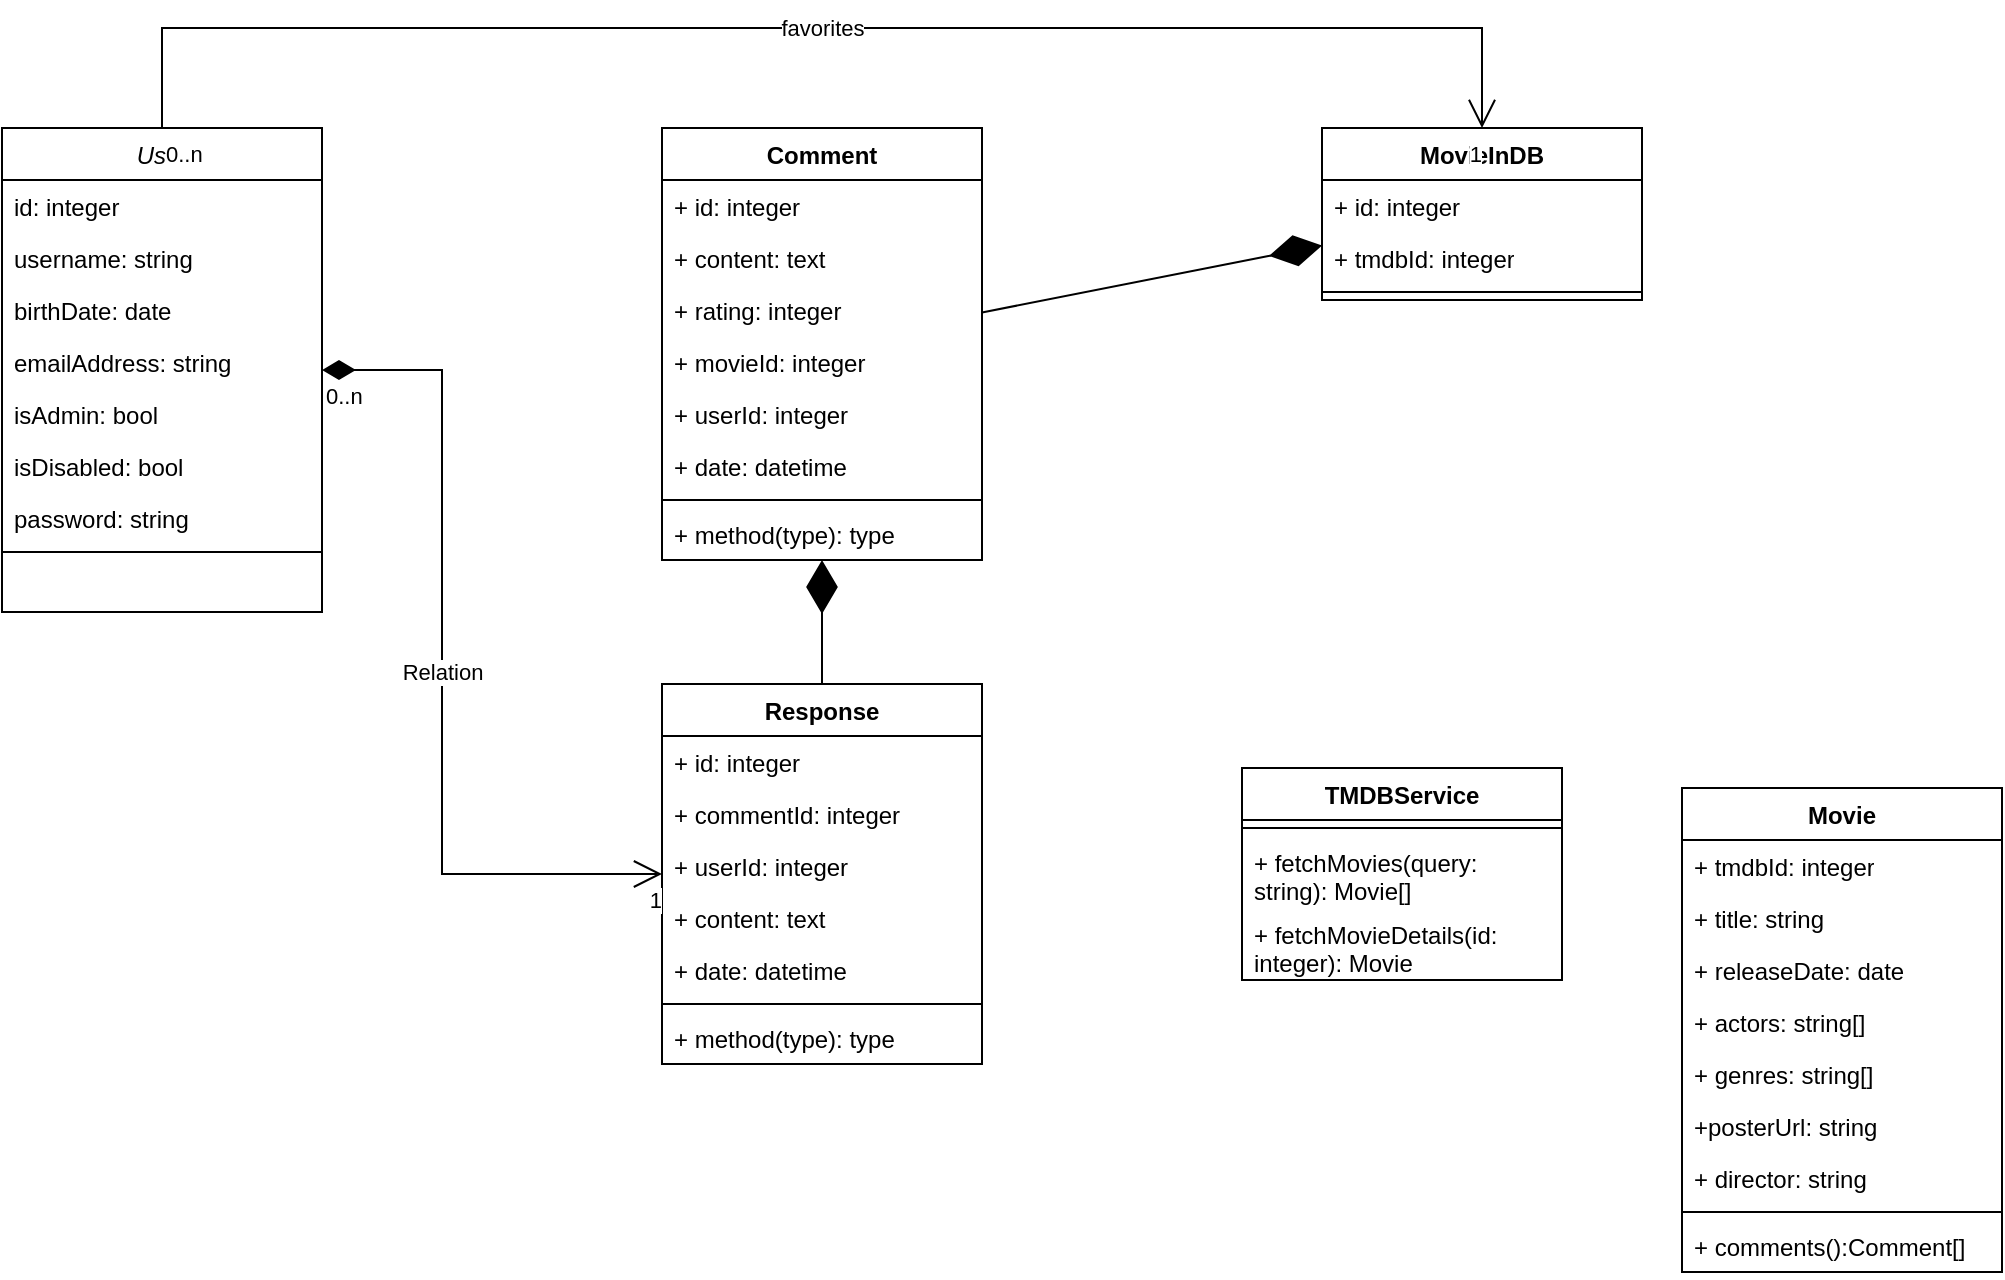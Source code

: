 <mxfile version="26.0.10">
  <diagram id="C5RBs43oDa-KdzZeNtuy" name="Page-1">
    <mxGraphModel dx="1122" dy="1888" grid="1" gridSize="10" guides="1" tooltips="1" connect="1" arrows="1" fold="1" page="1" pageScale="1" pageWidth="827" pageHeight="1169" math="0" shadow="0">
      <root>
        <mxCell id="WIyWlLk6GJQsqaUBKTNV-0" />
        <mxCell id="WIyWlLk6GJQsqaUBKTNV-1" parent="WIyWlLk6GJQsqaUBKTNV-0" />
        <mxCell id="zkfFHV4jXpPFQw0GAbJ--0" value="User" style="swimlane;fontStyle=2;align=center;verticalAlign=top;childLayout=stackLayout;horizontal=1;startSize=26;horizontalStack=0;resizeParent=1;resizeLast=0;collapsible=1;marginBottom=0;rounded=0;shadow=0;strokeWidth=1;" parent="WIyWlLk6GJQsqaUBKTNV-1" vertex="1">
          <mxGeometry x="20" y="60" width="160" height="242" as="geometry">
            <mxRectangle x="230" y="140" width="160" height="26" as="alternateBounds" />
          </mxGeometry>
        </mxCell>
        <mxCell id="yIy8Lkjd14xjy95dr4pB-19" value="id: integer" style="text;align=left;verticalAlign=top;spacingLeft=4;spacingRight=4;overflow=hidden;rotatable=0;points=[[0,0.5],[1,0.5]];portConstraint=eastwest;" vertex="1" parent="zkfFHV4jXpPFQw0GAbJ--0">
          <mxGeometry y="26" width="160" height="26" as="geometry" />
        </mxCell>
        <mxCell id="zkfFHV4jXpPFQw0GAbJ--1" value="username: string" style="text;align=left;verticalAlign=top;spacingLeft=4;spacingRight=4;overflow=hidden;rotatable=0;points=[[0,0.5],[1,0.5]];portConstraint=eastwest;" parent="zkfFHV4jXpPFQw0GAbJ--0" vertex="1">
          <mxGeometry y="52" width="160" height="26" as="geometry" />
        </mxCell>
        <mxCell id="zkfFHV4jXpPFQw0GAbJ--2" value="birthDate: date" style="text;align=left;verticalAlign=top;spacingLeft=4;spacingRight=4;overflow=hidden;rotatable=0;points=[[0,0.5],[1,0.5]];portConstraint=eastwest;rounded=0;shadow=0;html=0;" parent="zkfFHV4jXpPFQw0GAbJ--0" vertex="1">
          <mxGeometry y="78" width="160" height="26" as="geometry" />
        </mxCell>
        <mxCell id="zkfFHV4jXpPFQw0GAbJ--3" value="emailAddress: string" style="text;align=left;verticalAlign=top;spacingLeft=4;spacingRight=4;overflow=hidden;rotatable=0;points=[[0,0.5],[1,0.5]];portConstraint=eastwest;rounded=0;shadow=0;html=0;" parent="zkfFHV4jXpPFQw0GAbJ--0" vertex="1">
          <mxGeometry y="104" width="160" height="26" as="geometry" />
        </mxCell>
        <mxCell id="yIy8Lkjd14xjy95dr4pB-4" value="isAdmin: bool" style="text;align=left;verticalAlign=top;spacingLeft=4;spacingRight=4;overflow=hidden;rotatable=0;points=[[0,0.5],[1,0.5]];portConstraint=eastwest;rounded=0;shadow=0;html=0;" vertex="1" parent="zkfFHV4jXpPFQw0GAbJ--0">
          <mxGeometry y="130" width="160" height="26" as="geometry" />
        </mxCell>
        <mxCell id="yIy8Lkjd14xjy95dr4pB-5" value="isDisabled: bool" style="text;align=left;verticalAlign=top;spacingLeft=4;spacingRight=4;overflow=hidden;rotatable=0;points=[[0,0.5],[1,0.5]];portConstraint=eastwest;rounded=0;shadow=0;html=0;" vertex="1" parent="zkfFHV4jXpPFQw0GAbJ--0">
          <mxGeometry y="156" width="160" height="26" as="geometry" />
        </mxCell>
        <mxCell id="yIy8Lkjd14xjy95dr4pB-7" value="password: string" style="text;align=left;verticalAlign=top;spacingLeft=4;spacingRight=4;overflow=hidden;rotatable=0;points=[[0,0.5],[1,0.5]];portConstraint=eastwest;rounded=0;shadow=0;html=0;" vertex="1" parent="zkfFHV4jXpPFQw0GAbJ--0">
          <mxGeometry y="182" width="160" height="26" as="geometry" />
        </mxCell>
        <mxCell id="zkfFHV4jXpPFQw0GAbJ--4" value="" style="line;html=1;strokeWidth=1;align=left;verticalAlign=middle;spacingTop=-1;spacingLeft=3;spacingRight=3;rotatable=0;labelPosition=right;points=[];portConstraint=eastwest;" parent="zkfFHV4jXpPFQw0GAbJ--0" vertex="1">
          <mxGeometry y="208" width="160" height="8" as="geometry" />
        </mxCell>
        <mxCell id="yIy8Lkjd14xjy95dr4pB-8" value="&lt;div&gt;Comment&lt;/div&gt;" style="swimlane;fontStyle=1;align=center;verticalAlign=top;childLayout=stackLayout;horizontal=1;startSize=26;horizontalStack=0;resizeParent=1;resizeParentMax=0;resizeLast=0;collapsible=1;marginBottom=0;whiteSpace=wrap;html=1;" vertex="1" parent="WIyWlLk6GJQsqaUBKTNV-1">
          <mxGeometry x="350" y="60" width="160" height="216" as="geometry" />
        </mxCell>
        <mxCell id="yIy8Lkjd14xjy95dr4pB-23" value="+ id: integer" style="text;strokeColor=none;fillColor=none;align=left;verticalAlign=top;spacingLeft=4;spacingRight=4;overflow=hidden;rotatable=0;points=[[0,0.5],[1,0.5]];portConstraint=eastwest;whiteSpace=wrap;html=1;" vertex="1" parent="yIy8Lkjd14xjy95dr4pB-8">
          <mxGeometry y="26" width="160" height="26" as="geometry" />
        </mxCell>
        <mxCell id="yIy8Lkjd14xjy95dr4pB-9" value="+ content: text" style="text;strokeColor=none;fillColor=none;align=left;verticalAlign=top;spacingLeft=4;spacingRight=4;overflow=hidden;rotatable=0;points=[[0,0.5],[1,0.5]];portConstraint=eastwest;whiteSpace=wrap;html=1;" vertex="1" parent="yIy8Lkjd14xjy95dr4pB-8">
          <mxGeometry y="52" width="160" height="26" as="geometry" />
        </mxCell>
        <mxCell id="yIy8Lkjd14xjy95dr4pB-12" value="&lt;div&gt;+ rating: integer&lt;/div&gt;" style="text;strokeColor=none;fillColor=none;align=left;verticalAlign=top;spacingLeft=4;spacingRight=4;overflow=hidden;rotatable=0;points=[[0,0.5],[1,0.5]];portConstraint=eastwest;whiteSpace=wrap;html=1;" vertex="1" parent="yIy8Lkjd14xjy95dr4pB-8">
          <mxGeometry y="78" width="160" height="26" as="geometry" />
        </mxCell>
        <mxCell id="yIy8Lkjd14xjy95dr4pB-13" value="+ movieId: integer" style="text;strokeColor=none;fillColor=none;align=left;verticalAlign=top;spacingLeft=4;spacingRight=4;overflow=hidden;rotatable=0;points=[[0,0.5],[1,0.5]];portConstraint=eastwest;whiteSpace=wrap;html=1;" vertex="1" parent="yIy8Lkjd14xjy95dr4pB-8">
          <mxGeometry y="104" width="160" height="26" as="geometry" />
        </mxCell>
        <mxCell id="yIy8Lkjd14xjy95dr4pB-14" value="+ userId: integer" style="text;strokeColor=none;fillColor=none;align=left;verticalAlign=top;spacingLeft=4;spacingRight=4;overflow=hidden;rotatable=0;points=[[0,0.5],[1,0.5]];portConstraint=eastwest;whiteSpace=wrap;html=1;" vertex="1" parent="yIy8Lkjd14xjy95dr4pB-8">
          <mxGeometry y="130" width="160" height="26" as="geometry" />
        </mxCell>
        <mxCell id="yIy8Lkjd14xjy95dr4pB-52" value="+ date: datetime" style="text;strokeColor=none;fillColor=none;align=left;verticalAlign=top;spacingLeft=4;spacingRight=4;overflow=hidden;rotatable=0;points=[[0,0.5],[1,0.5]];portConstraint=eastwest;whiteSpace=wrap;html=1;" vertex="1" parent="yIy8Lkjd14xjy95dr4pB-8">
          <mxGeometry y="156" width="160" height="26" as="geometry" />
        </mxCell>
        <mxCell id="yIy8Lkjd14xjy95dr4pB-10" value="" style="line;strokeWidth=1;fillColor=none;align=left;verticalAlign=middle;spacingTop=-1;spacingLeft=3;spacingRight=3;rotatable=0;labelPosition=right;points=[];portConstraint=eastwest;strokeColor=inherit;" vertex="1" parent="yIy8Lkjd14xjy95dr4pB-8">
          <mxGeometry y="182" width="160" height="8" as="geometry" />
        </mxCell>
        <mxCell id="yIy8Lkjd14xjy95dr4pB-11" value="+ method(type): type" style="text;strokeColor=none;fillColor=none;align=left;verticalAlign=top;spacingLeft=4;spacingRight=4;overflow=hidden;rotatable=0;points=[[0,0.5],[1,0.5]];portConstraint=eastwest;whiteSpace=wrap;html=1;" vertex="1" parent="yIy8Lkjd14xjy95dr4pB-8">
          <mxGeometry y="190" width="160" height="26" as="geometry" />
        </mxCell>
        <mxCell id="yIy8Lkjd14xjy95dr4pB-15" value="MovieInDB" style="swimlane;fontStyle=1;align=center;verticalAlign=top;childLayout=stackLayout;horizontal=1;startSize=26;horizontalStack=0;resizeParent=1;resizeParentMax=0;resizeLast=0;collapsible=1;marginBottom=0;whiteSpace=wrap;html=1;" vertex="1" parent="WIyWlLk6GJQsqaUBKTNV-1">
          <mxGeometry x="680" y="60" width="160" height="86" as="geometry" />
        </mxCell>
        <mxCell id="yIy8Lkjd14xjy95dr4pB-22" value="+ id: integer" style="text;strokeColor=none;fillColor=none;align=left;verticalAlign=top;spacingLeft=4;spacingRight=4;overflow=hidden;rotatable=0;points=[[0,0.5],[1,0.5]];portConstraint=eastwest;whiteSpace=wrap;html=1;" vertex="1" parent="yIy8Lkjd14xjy95dr4pB-15">
          <mxGeometry y="26" width="160" height="26" as="geometry" />
        </mxCell>
        <mxCell id="yIy8Lkjd14xjy95dr4pB-16" value="&lt;div&gt;+ tmdbId: integer&lt;/div&gt;" style="text;strokeColor=none;fillColor=none;align=left;verticalAlign=top;spacingLeft=4;spacingRight=4;overflow=hidden;rotatable=0;points=[[0,0.5],[1,0.5]];portConstraint=eastwest;whiteSpace=wrap;html=1;" vertex="1" parent="yIy8Lkjd14xjy95dr4pB-15">
          <mxGeometry y="52" width="160" height="26" as="geometry" />
        </mxCell>
        <mxCell id="yIy8Lkjd14xjy95dr4pB-17" value="" style="line;strokeWidth=1;fillColor=none;align=left;verticalAlign=middle;spacingTop=-1;spacingLeft=3;spacingRight=3;rotatable=0;labelPosition=right;points=[];portConstraint=eastwest;strokeColor=inherit;" vertex="1" parent="yIy8Lkjd14xjy95dr4pB-15">
          <mxGeometry y="78" width="160" height="8" as="geometry" />
        </mxCell>
        <mxCell id="yIy8Lkjd14xjy95dr4pB-25" value="Movie" style="swimlane;fontStyle=1;align=center;verticalAlign=top;childLayout=stackLayout;horizontal=1;startSize=26;horizontalStack=0;resizeParent=1;resizeParentMax=0;resizeLast=0;collapsible=1;marginBottom=0;whiteSpace=wrap;html=1;" vertex="1" parent="WIyWlLk6GJQsqaUBKTNV-1">
          <mxGeometry x="860" y="390" width="160" height="242" as="geometry" />
        </mxCell>
        <mxCell id="yIy8Lkjd14xjy95dr4pB-34" value="+ tmdbId: integer" style="text;strokeColor=none;fillColor=none;align=left;verticalAlign=top;spacingLeft=4;spacingRight=4;overflow=hidden;rotatable=0;points=[[0,0.5],[1,0.5]];portConstraint=eastwest;whiteSpace=wrap;html=1;" vertex="1" parent="yIy8Lkjd14xjy95dr4pB-25">
          <mxGeometry y="26" width="160" height="26" as="geometry" />
        </mxCell>
        <mxCell id="yIy8Lkjd14xjy95dr4pB-26" value="+ title: string" style="text;strokeColor=none;fillColor=none;align=left;verticalAlign=top;spacingLeft=4;spacingRight=4;overflow=hidden;rotatable=0;points=[[0,0.5],[1,0.5]];portConstraint=eastwest;whiteSpace=wrap;html=1;" vertex="1" parent="yIy8Lkjd14xjy95dr4pB-25">
          <mxGeometry y="52" width="160" height="26" as="geometry" />
        </mxCell>
        <mxCell id="yIy8Lkjd14xjy95dr4pB-29" value="+ releaseDate: date" style="text;strokeColor=none;fillColor=none;align=left;verticalAlign=top;spacingLeft=4;spacingRight=4;overflow=hidden;rotatable=0;points=[[0,0.5],[1,0.5]];portConstraint=eastwest;whiteSpace=wrap;html=1;" vertex="1" parent="yIy8Lkjd14xjy95dr4pB-25">
          <mxGeometry y="78" width="160" height="26" as="geometry" />
        </mxCell>
        <mxCell id="yIy8Lkjd14xjy95dr4pB-33" value="+ actors: string[]" style="text;strokeColor=none;fillColor=none;align=left;verticalAlign=top;spacingLeft=4;spacingRight=4;overflow=hidden;rotatable=0;points=[[0,0.5],[1,0.5]];portConstraint=eastwest;whiteSpace=wrap;html=1;" vertex="1" parent="yIy8Lkjd14xjy95dr4pB-25">
          <mxGeometry y="104" width="160" height="26" as="geometry" />
        </mxCell>
        <mxCell id="yIy8Lkjd14xjy95dr4pB-32" value="+ genres: string[]" style="text;strokeColor=none;fillColor=none;align=left;verticalAlign=top;spacingLeft=4;spacingRight=4;overflow=hidden;rotatable=0;points=[[0,0.5],[1,0.5]];portConstraint=eastwest;whiteSpace=wrap;html=1;" vertex="1" parent="yIy8Lkjd14xjy95dr4pB-25">
          <mxGeometry y="130" width="160" height="26" as="geometry" />
        </mxCell>
        <mxCell id="yIy8Lkjd14xjy95dr4pB-31" value="+posterUrl: string" style="text;strokeColor=none;fillColor=none;align=left;verticalAlign=top;spacingLeft=4;spacingRight=4;overflow=hidden;rotatable=0;points=[[0,0.5],[1,0.5]];portConstraint=eastwest;whiteSpace=wrap;html=1;" vertex="1" parent="yIy8Lkjd14xjy95dr4pB-25">
          <mxGeometry y="156" width="160" height="26" as="geometry" />
        </mxCell>
        <mxCell id="yIy8Lkjd14xjy95dr4pB-30" value="+ director: string" style="text;strokeColor=none;fillColor=none;align=left;verticalAlign=top;spacingLeft=4;spacingRight=4;overflow=hidden;rotatable=0;points=[[0,0.5],[1,0.5]];portConstraint=eastwest;whiteSpace=wrap;html=1;" vertex="1" parent="yIy8Lkjd14xjy95dr4pB-25">
          <mxGeometry y="182" width="160" height="26" as="geometry" />
        </mxCell>
        <mxCell id="yIy8Lkjd14xjy95dr4pB-27" value="" style="line;strokeWidth=1;fillColor=none;align=left;verticalAlign=middle;spacingTop=-1;spacingLeft=3;spacingRight=3;rotatable=0;labelPosition=right;points=[];portConstraint=eastwest;strokeColor=inherit;" vertex="1" parent="yIy8Lkjd14xjy95dr4pB-25">
          <mxGeometry y="208" width="160" height="8" as="geometry" />
        </mxCell>
        <mxCell id="yIy8Lkjd14xjy95dr4pB-28" value="+ comments():Comment[]" style="text;strokeColor=none;fillColor=none;align=left;verticalAlign=top;spacingLeft=4;spacingRight=4;overflow=hidden;rotatable=0;points=[[0,0.5],[1,0.5]];portConstraint=eastwest;whiteSpace=wrap;html=1;" vertex="1" parent="yIy8Lkjd14xjy95dr4pB-25">
          <mxGeometry y="216" width="160" height="26" as="geometry" />
        </mxCell>
        <mxCell id="yIy8Lkjd14xjy95dr4pB-36" value="TMDBService" style="swimlane;fontStyle=1;align=center;verticalAlign=top;childLayout=stackLayout;horizontal=1;startSize=26;horizontalStack=0;resizeParent=1;resizeParentMax=0;resizeLast=0;collapsible=1;marginBottom=0;whiteSpace=wrap;html=1;" vertex="1" parent="WIyWlLk6GJQsqaUBKTNV-1">
          <mxGeometry x="640" y="380" width="160" height="106" as="geometry" />
        </mxCell>
        <mxCell id="yIy8Lkjd14xjy95dr4pB-38" value="" style="line;strokeWidth=1;fillColor=none;align=left;verticalAlign=middle;spacingTop=-1;spacingLeft=3;spacingRight=3;rotatable=0;labelPosition=right;points=[];portConstraint=eastwest;strokeColor=inherit;" vertex="1" parent="yIy8Lkjd14xjy95dr4pB-36">
          <mxGeometry y="26" width="160" height="8" as="geometry" />
        </mxCell>
        <mxCell id="yIy8Lkjd14xjy95dr4pB-39" value="+ fetchMovies(query: string): Movie[]" style="text;strokeColor=none;fillColor=none;align=left;verticalAlign=top;spacingLeft=4;spacingRight=4;overflow=hidden;rotatable=0;points=[[0,0.5],[1,0.5]];portConstraint=eastwest;whiteSpace=wrap;html=1;" vertex="1" parent="yIy8Lkjd14xjy95dr4pB-36">
          <mxGeometry y="34" width="160" height="36" as="geometry" />
        </mxCell>
        <mxCell id="yIy8Lkjd14xjy95dr4pB-40" value="+ fetchMovieDetails(id: integer): Movie" style="text;strokeColor=none;fillColor=none;align=left;verticalAlign=top;spacingLeft=4;spacingRight=4;overflow=hidden;rotatable=0;points=[[0,0.5],[1,0.5]];portConstraint=eastwest;whiteSpace=wrap;html=1;" vertex="1" parent="yIy8Lkjd14xjy95dr4pB-36">
          <mxGeometry y="70" width="160" height="36" as="geometry" />
        </mxCell>
        <mxCell id="yIy8Lkjd14xjy95dr4pB-44" value="Response" style="swimlane;fontStyle=1;align=center;verticalAlign=top;childLayout=stackLayout;horizontal=1;startSize=26;horizontalStack=0;resizeParent=1;resizeParentMax=0;resizeLast=0;collapsible=1;marginBottom=0;whiteSpace=wrap;html=1;" vertex="1" parent="WIyWlLk6GJQsqaUBKTNV-1">
          <mxGeometry x="350" y="338" width="160" height="190" as="geometry" />
        </mxCell>
        <mxCell id="yIy8Lkjd14xjy95dr4pB-45" value="+ id: integer&lt;table&gt;&lt;tbody&gt;&lt;tr&gt;&lt;td&gt;&lt;br&gt;&lt;/td&gt;&lt;/tr&gt;&lt;tr&gt;&lt;td&gt;&lt;br&gt;&lt;/td&gt;&lt;/tr&gt;&lt;tr&gt;&lt;td&gt;&lt;br&gt;&lt;/td&gt;&lt;/tr&gt;&lt;tr&gt;&lt;td&gt;&lt;br&gt;&lt;/td&gt;&lt;/tr&gt;&lt;tr&gt;&lt;td&gt;&lt;br&gt;&lt;/td&gt;&lt;/tr&gt;&lt;tr&gt;&lt;td&gt;&lt;br&gt;&lt;/td&gt;&lt;/tr&gt;&lt;/tbody&gt;&lt;/table&gt;" style="text;strokeColor=none;fillColor=none;align=left;verticalAlign=top;spacingLeft=4;spacingRight=4;overflow=hidden;rotatable=0;points=[[0,0.5],[1,0.5]];portConstraint=eastwest;whiteSpace=wrap;html=1;" vertex="1" parent="yIy8Lkjd14xjy95dr4pB-44">
          <mxGeometry y="26" width="160" height="26" as="geometry" />
        </mxCell>
        <mxCell id="yIy8Lkjd14xjy95dr4pB-48" value="+ commentId: integer" style="text;strokeColor=none;fillColor=none;align=left;verticalAlign=top;spacingLeft=4;spacingRight=4;overflow=hidden;rotatable=0;points=[[0,0.5],[1,0.5]];portConstraint=eastwest;whiteSpace=wrap;html=1;" vertex="1" parent="yIy8Lkjd14xjy95dr4pB-44">
          <mxGeometry y="52" width="160" height="26" as="geometry" />
        </mxCell>
        <mxCell id="yIy8Lkjd14xjy95dr4pB-49" value="+ userId: integer" style="text;strokeColor=none;fillColor=none;align=left;verticalAlign=top;spacingLeft=4;spacingRight=4;overflow=hidden;rotatable=0;points=[[0,0.5],[1,0.5]];portConstraint=eastwest;whiteSpace=wrap;html=1;" vertex="1" parent="yIy8Lkjd14xjy95dr4pB-44">
          <mxGeometry y="78" width="160" height="26" as="geometry" />
        </mxCell>
        <mxCell id="yIy8Lkjd14xjy95dr4pB-50" value="+ content: text" style="text;strokeColor=none;fillColor=none;align=left;verticalAlign=top;spacingLeft=4;spacingRight=4;overflow=hidden;rotatable=0;points=[[0,0.5],[1,0.5]];portConstraint=eastwest;whiteSpace=wrap;html=1;" vertex="1" parent="yIy8Lkjd14xjy95dr4pB-44">
          <mxGeometry y="104" width="160" height="26" as="geometry" />
        </mxCell>
        <mxCell id="yIy8Lkjd14xjy95dr4pB-51" value="+ date: datetime" style="text;strokeColor=none;fillColor=none;align=left;verticalAlign=top;spacingLeft=4;spacingRight=4;overflow=hidden;rotatable=0;points=[[0,0.5],[1,0.5]];portConstraint=eastwest;whiteSpace=wrap;html=1;" vertex="1" parent="yIy8Lkjd14xjy95dr4pB-44">
          <mxGeometry y="130" width="160" height="26" as="geometry" />
        </mxCell>
        <mxCell id="yIy8Lkjd14xjy95dr4pB-46" value="" style="line;strokeWidth=1;fillColor=none;align=left;verticalAlign=middle;spacingTop=-1;spacingLeft=3;spacingRight=3;rotatable=0;labelPosition=right;points=[];portConstraint=eastwest;strokeColor=inherit;" vertex="1" parent="yIy8Lkjd14xjy95dr4pB-44">
          <mxGeometry y="156" width="160" height="8" as="geometry" />
        </mxCell>
        <mxCell id="yIy8Lkjd14xjy95dr4pB-47" value="+ method(type): type" style="text;strokeColor=none;fillColor=none;align=left;verticalAlign=top;spacingLeft=4;spacingRight=4;overflow=hidden;rotatable=0;points=[[0,0.5],[1,0.5]];portConstraint=eastwest;whiteSpace=wrap;html=1;" vertex="1" parent="yIy8Lkjd14xjy95dr4pB-44">
          <mxGeometry y="164" width="160" height="26" as="geometry" />
        </mxCell>
        <mxCell id="yIy8Lkjd14xjy95dr4pB-54" value="" style="endArrow=diamondThin;endFill=1;endSize=24;html=1;rounded=0;" edge="1" parent="WIyWlLk6GJQsqaUBKTNV-1" source="yIy8Lkjd14xjy95dr4pB-44" target="yIy8Lkjd14xjy95dr4pB-8">
          <mxGeometry width="160" relative="1" as="geometry">
            <mxPoint x="570" y="290" as="sourcePoint" />
            <mxPoint x="730" y="290" as="targetPoint" />
          </mxGeometry>
        </mxCell>
        <mxCell id="yIy8Lkjd14xjy95dr4pB-55" value="" style="endArrow=diamondThin;endFill=1;endSize=24;html=1;rounded=0;" edge="1" parent="WIyWlLk6GJQsqaUBKTNV-1" source="yIy8Lkjd14xjy95dr4pB-8" target="yIy8Lkjd14xjy95dr4pB-15">
          <mxGeometry width="160" relative="1" as="geometry">
            <mxPoint x="620" y="276" as="sourcePoint" />
            <mxPoint x="780" y="276" as="targetPoint" />
          </mxGeometry>
        </mxCell>
        <mxCell id="yIy8Lkjd14xjy95dr4pB-60" value="Relation" style="endArrow=open;html=1;endSize=12;startArrow=diamondThin;startSize=14;startFill=1;edgeStyle=orthogonalEdgeStyle;rounded=0;" edge="1" parent="WIyWlLk6GJQsqaUBKTNV-1" source="zkfFHV4jXpPFQw0GAbJ--0" target="yIy8Lkjd14xjy95dr4pB-44">
          <mxGeometry relative="1" as="geometry">
            <mxPoint x="410" y="370" as="sourcePoint" />
            <mxPoint x="570" y="370" as="targetPoint" />
            <Array as="points">
              <mxPoint x="240" y="181" />
              <mxPoint x="240" y="433" />
            </Array>
          </mxGeometry>
        </mxCell>
        <mxCell id="yIy8Lkjd14xjy95dr4pB-61" value="0..n" style="edgeLabel;resizable=0;html=1;align=left;verticalAlign=top;" connectable="0" vertex="1" parent="yIy8Lkjd14xjy95dr4pB-60">
          <mxGeometry x="-1" relative="1" as="geometry" />
        </mxCell>
        <mxCell id="yIy8Lkjd14xjy95dr4pB-62" value="1" style="edgeLabel;resizable=0;html=1;align=right;verticalAlign=top;" connectable="0" vertex="1" parent="yIy8Lkjd14xjy95dr4pB-60">
          <mxGeometry x="1" relative="1" as="geometry" />
        </mxCell>
        <mxCell id="yIy8Lkjd14xjy95dr4pB-63" value="favorites" style="endArrow=open;html=1;endSize=12;startArrow=none;startSize=14;startFill=0;edgeStyle=orthogonalEdgeStyle;rounded=0;" edge="1" parent="WIyWlLk6GJQsqaUBKTNV-1" source="zkfFHV4jXpPFQw0GAbJ--0" target="yIy8Lkjd14xjy95dr4pB-15">
          <mxGeometry relative="1" as="geometry">
            <mxPoint x="410" y="370" as="sourcePoint" />
            <mxPoint x="570" y="370" as="targetPoint" />
            <Array as="points">
              <mxPoint x="100" y="10" />
              <mxPoint x="760" y="10" />
            </Array>
          </mxGeometry>
        </mxCell>
        <mxCell id="yIy8Lkjd14xjy95dr4pB-64" value="0..n" style="edgeLabel;resizable=0;html=1;align=left;verticalAlign=top;" connectable="0" vertex="1" parent="yIy8Lkjd14xjy95dr4pB-63">
          <mxGeometry x="-1" relative="1" as="geometry" />
        </mxCell>
        <mxCell id="yIy8Lkjd14xjy95dr4pB-65" value="1" style="edgeLabel;resizable=0;html=1;align=right;verticalAlign=top;" connectable="0" vertex="1" parent="yIy8Lkjd14xjy95dr4pB-63">
          <mxGeometry x="1" relative="1" as="geometry" />
        </mxCell>
      </root>
    </mxGraphModel>
  </diagram>
</mxfile>
